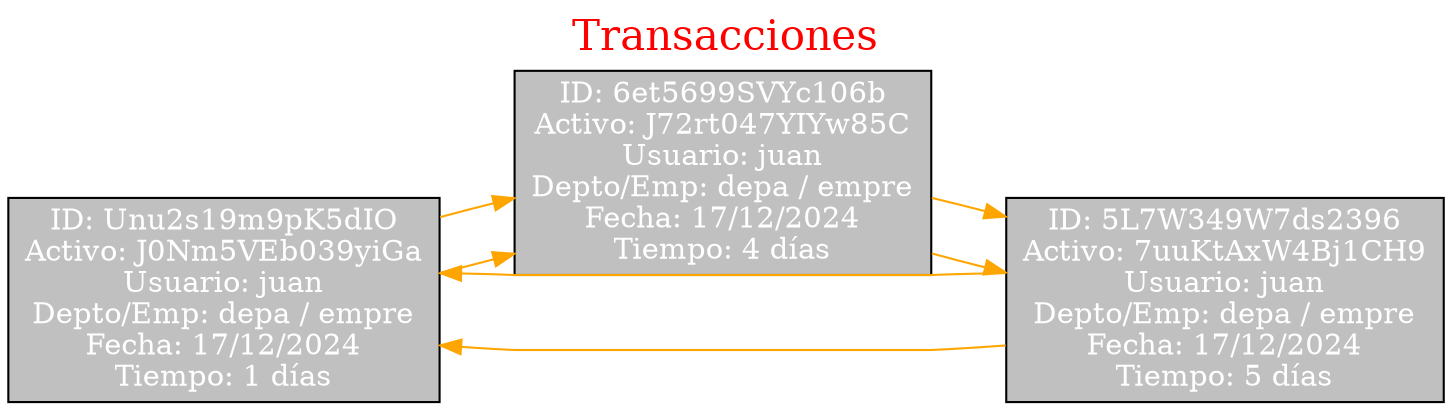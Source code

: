 digraph G {
    node [shape=box, color=black, style=filled, fillcolor=gray, fontcolor=white];
    graph [splines=polyline, nodesep=0.5];
    rankdir=LR;
    label="Transacciones";
    labelloc="t";
    fontsize=20;
    fontcolor=red;
    nodo0 [label="ID: Unu2s19m9pK5dIO\nActivo: J0Nm5VEb039yiGa\nUsuario: juan\nDepto/Emp: depa / empre\nFecha: 17/12/2024\nTiempo: 1 días"];
    nodo1 [label="ID: 6et5699SVYc106b\nActivo: J72rt047YIYw85C\nUsuario: juan\nDepto/Emp: depa / empre\nFecha: 17/12/2024\nTiempo: 4 días"];
    nodo2 [label="ID: 5L7W349W7ds2396\nActivo: 7uuKtAxW4Bj1CH9\nUsuario: juan\nDepto/Emp: depa / empre\nFecha: 17/12/2024\nTiempo: 5 días"];
    nodo0 -> nodo1 [color=orange];
    nodo0 -> nodo2 [color=orange, dir=back];
    nodo1 -> nodo2 [color=orange];
    nodo1 -> nodo0 [color=orange, dir=back];
    nodo2 -> nodo0 [color=orange];
    nodo2 -> nodo1 [color=orange, dir=back];
}
